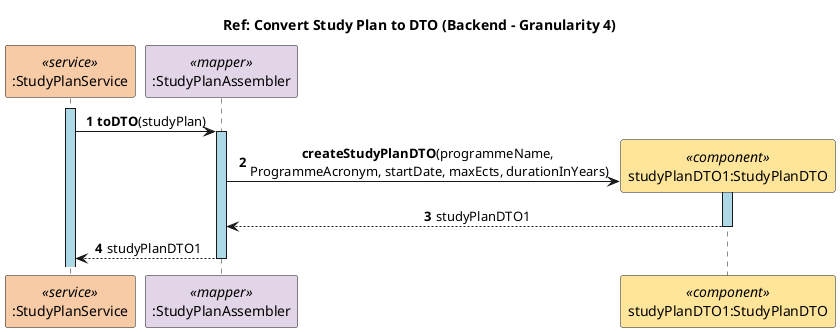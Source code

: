 @startuml
title Ref: Convert Study Plan to DTO (Backend - Granularity 4)
skinparam sequenceLifeLineBackgroundColor lightblue
skinparam sequenceMessageAlign center
autonumber

participant ":StudyPlanService" as StudyPlanService <<service>> #F6CBA5
participant ":StudyPlanAssembler" as StudyPlanAssembler <<mapper>> #E1D5E7
participant "studyPlanDTO1:StudyPlanDTO" as StudyPlanDTO <<component>> #FFE599

activate StudyPlanService
StudyPlanService -> StudyPlanAssembler ++: **toDTO**(studyPlan)
StudyPlanAssembler -> StudyPlanDTO **: **createStudyPlanDTO**(programmeName, \nProgrammeAcronym, startDate, maxEcts, durationInYears)
activate StudyPlanDTO
StudyPlanDTO --> StudyPlanAssembler: studyPlanDTO1
deactivate StudyPlanDTO
StudyPlanAssembler --> StudyPlanService --: studyPlanDTO1
@enduml